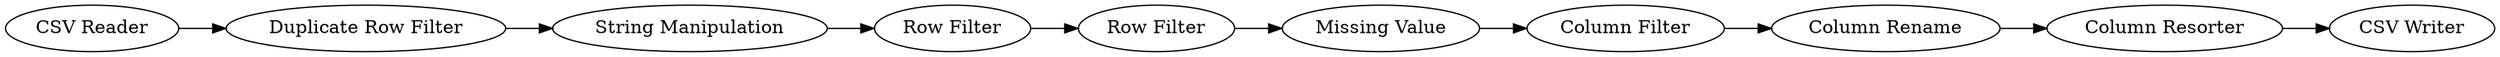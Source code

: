 digraph {
	20 -> 15
	10 -> 19
	21 -> 8
	16 -> 7
	12 -> 20
	19 -> 13
	7 -> 10
	8 -> 16
	13 -> 12
	16 [label="String Manipulation"]
	20 [label="Column Resorter"]
	13 [label="Column Filter"]
	7 [label="Row Filter"]
	21 [label="CSV Reader"]
	8 [label="Duplicate Row Filter"]
	15 [label="CSV Writer"]
	12 [label="Column Rename"]
	10 [label="Row Filter"]
	19 [label="Missing Value"]
	rankdir=LR
}
